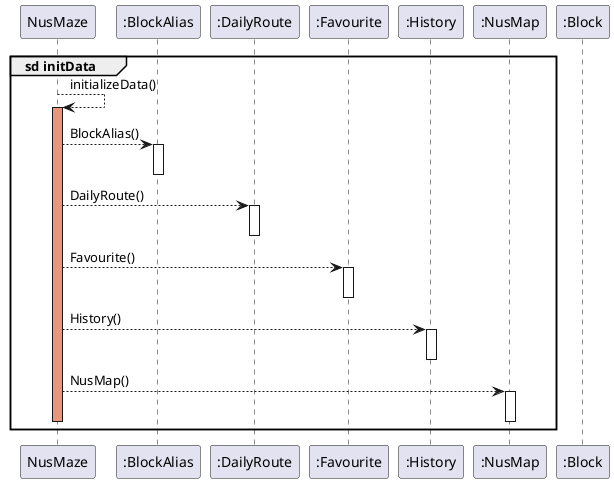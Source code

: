 @startuml
'https://plantuml.com/sequence-diagram

participant NusMaze

participant ":BlockAlias"
participant ":DailyRoute"
participant ":Favourite"
participant ":History"
participant ":NusMap"
participant ":Block"

group sd initData
    NusMaze --> NusMaze: initializeData()
    activate NusMaze #DarkSalmon
    NusMaze --> ":BlockAlias": BlockAlias()
    activate ":BlockAlias"
    deactivate ":BlockAlias"
    NusMaze --> ":DailyRoute": DailyRoute()
    activate ":DailyRoute"
    deactivate ":DailyRoute"
    NusMaze --> ":Favourite": Favourite()
    activate ":Favourite"
    deactivate ":Favourite"
    NusMaze --> ":History": History()
    activate ":History"
    deactivate ":History"
    NusMaze --> ":NusMap": NusMap()
    activate ":NusMap"
    deactivate ":NusMap"
    deactivate NusMaze
end

@enduml